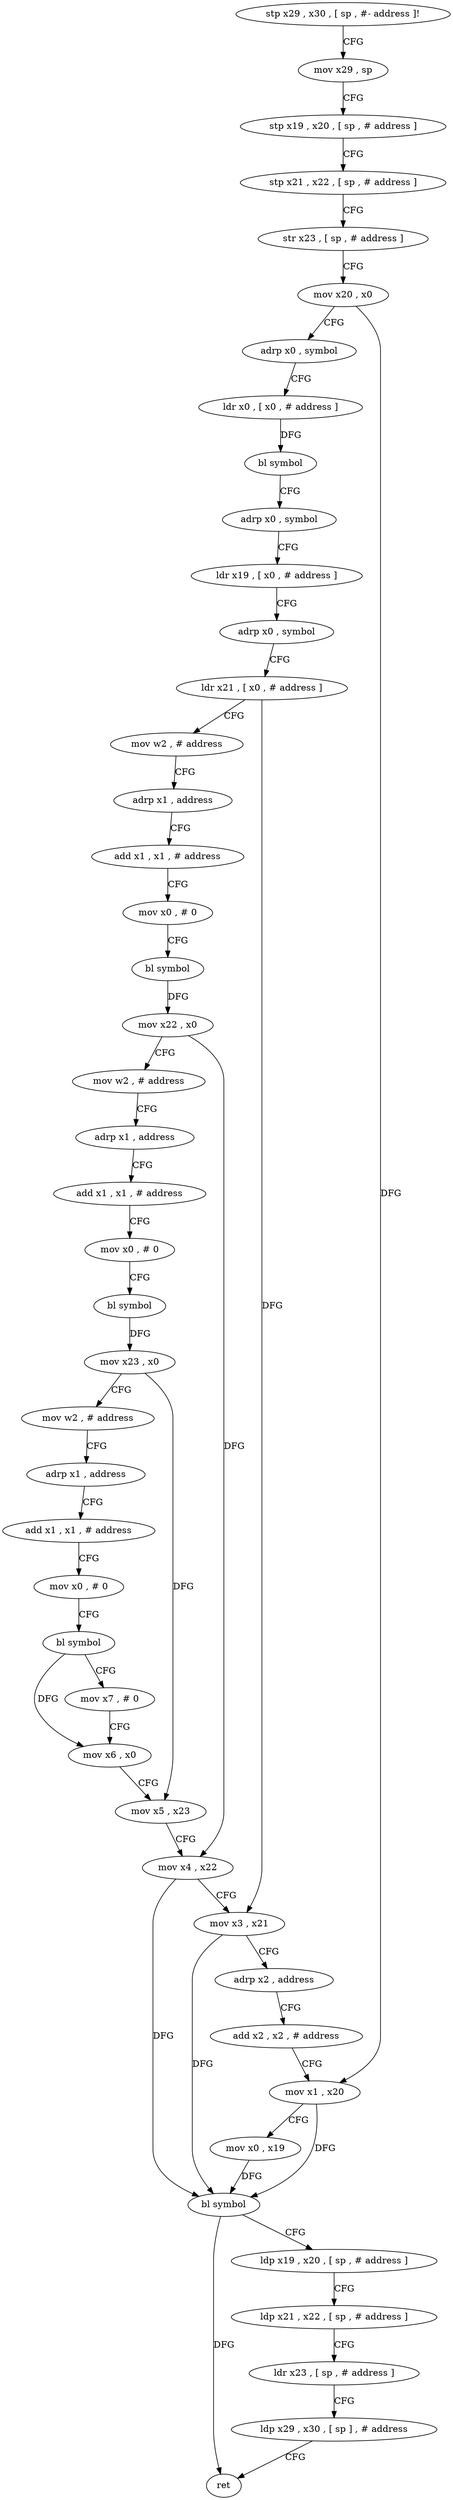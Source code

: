 digraph "func" {
"4264216" [label = "stp x29 , x30 , [ sp , #- address ]!" ]
"4264220" [label = "mov x29 , sp" ]
"4264224" [label = "stp x19 , x20 , [ sp , # address ]" ]
"4264228" [label = "stp x21 , x22 , [ sp , # address ]" ]
"4264232" [label = "str x23 , [ sp , # address ]" ]
"4264236" [label = "mov x20 , x0" ]
"4264240" [label = "adrp x0 , symbol" ]
"4264244" [label = "ldr x0 , [ x0 , # address ]" ]
"4264248" [label = "bl symbol" ]
"4264252" [label = "adrp x0 , symbol" ]
"4264256" [label = "ldr x19 , [ x0 , # address ]" ]
"4264260" [label = "adrp x0 , symbol" ]
"4264264" [label = "ldr x21 , [ x0 , # address ]" ]
"4264268" [label = "mov w2 , # address" ]
"4264272" [label = "adrp x1 , address" ]
"4264276" [label = "add x1 , x1 , # address" ]
"4264280" [label = "mov x0 , # 0" ]
"4264284" [label = "bl symbol" ]
"4264288" [label = "mov x22 , x0" ]
"4264292" [label = "mov w2 , # address" ]
"4264296" [label = "adrp x1 , address" ]
"4264300" [label = "add x1 , x1 , # address" ]
"4264304" [label = "mov x0 , # 0" ]
"4264308" [label = "bl symbol" ]
"4264312" [label = "mov x23 , x0" ]
"4264316" [label = "mov w2 , # address" ]
"4264320" [label = "adrp x1 , address" ]
"4264324" [label = "add x1 , x1 , # address" ]
"4264328" [label = "mov x0 , # 0" ]
"4264332" [label = "bl symbol" ]
"4264336" [label = "mov x7 , # 0" ]
"4264340" [label = "mov x6 , x0" ]
"4264344" [label = "mov x5 , x23" ]
"4264348" [label = "mov x4 , x22" ]
"4264352" [label = "mov x3 , x21" ]
"4264356" [label = "adrp x2 , address" ]
"4264360" [label = "add x2 , x2 , # address" ]
"4264364" [label = "mov x1 , x20" ]
"4264368" [label = "mov x0 , x19" ]
"4264372" [label = "bl symbol" ]
"4264376" [label = "ldp x19 , x20 , [ sp , # address ]" ]
"4264380" [label = "ldp x21 , x22 , [ sp , # address ]" ]
"4264384" [label = "ldr x23 , [ sp , # address ]" ]
"4264388" [label = "ldp x29 , x30 , [ sp ] , # address" ]
"4264392" [label = "ret" ]
"4264216" -> "4264220" [ label = "CFG" ]
"4264220" -> "4264224" [ label = "CFG" ]
"4264224" -> "4264228" [ label = "CFG" ]
"4264228" -> "4264232" [ label = "CFG" ]
"4264232" -> "4264236" [ label = "CFG" ]
"4264236" -> "4264240" [ label = "CFG" ]
"4264236" -> "4264364" [ label = "DFG" ]
"4264240" -> "4264244" [ label = "CFG" ]
"4264244" -> "4264248" [ label = "DFG" ]
"4264248" -> "4264252" [ label = "CFG" ]
"4264252" -> "4264256" [ label = "CFG" ]
"4264256" -> "4264260" [ label = "CFG" ]
"4264260" -> "4264264" [ label = "CFG" ]
"4264264" -> "4264268" [ label = "CFG" ]
"4264264" -> "4264352" [ label = "DFG" ]
"4264268" -> "4264272" [ label = "CFG" ]
"4264272" -> "4264276" [ label = "CFG" ]
"4264276" -> "4264280" [ label = "CFG" ]
"4264280" -> "4264284" [ label = "CFG" ]
"4264284" -> "4264288" [ label = "DFG" ]
"4264288" -> "4264292" [ label = "CFG" ]
"4264288" -> "4264348" [ label = "DFG" ]
"4264292" -> "4264296" [ label = "CFG" ]
"4264296" -> "4264300" [ label = "CFG" ]
"4264300" -> "4264304" [ label = "CFG" ]
"4264304" -> "4264308" [ label = "CFG" ]
"4264308" -> "4264312" [ label = "DFG" ]
"4264312" -> "4264316" [ label = "CFG" ]
"4264312" -> "4264344" [ label = "DFG" ]
"4264316" -> "4264320" [ label = "CFG" ]
"4264320" -> "4264324" [ label = "CFG" ]
"4264324" -> "4264328" [ label = "CFG" ]
"4264328" -> "4264332" [ label = "CFG" ]
"4264332" -> "4264336" [ label = "CFG" ]
"4264332" -> "4264340" [ label = "DFG" ]
"4264336" -> "4264340" [ label = "CFG" ]
"4264340" -> "4264344" [ label = "CFG" ]
"4264344" -> "4264348" [ label = "CFG" ]
"4264348" -> "4264352" [ label = "CFG" ]
"4264348" -> "4264372" [ label = "DFG" ]
"4264352" -> "4264356" [ label = "CFG" ]
"4264352" -> "4264372" [ label = "DFG" ]
"4264356" -> "4264360" [ label = "CFG" ]
"4264360" -> "4264364" [ label = "CFG" ]
"4264364" -> "4264368" [ label = "CFG" ]
"4264364" -> "4264372" [ label = "DFG" ]
"4264368" -> "4264372" [ label = "DFG" ]
"4264372" -> "4264376" [ label = "CFG" ]
"4264372" -> "4264392" [ label = "DFG" ]
"4264376" -> "4264380" [ label = "CFG" ]
"4264380" -> "4264384" [ label = "CFG" ]
"4264384" -> "4264388" [ label = "CFG" ]
"4264388" -> "4264392" [ label = "CFG" ]
}
